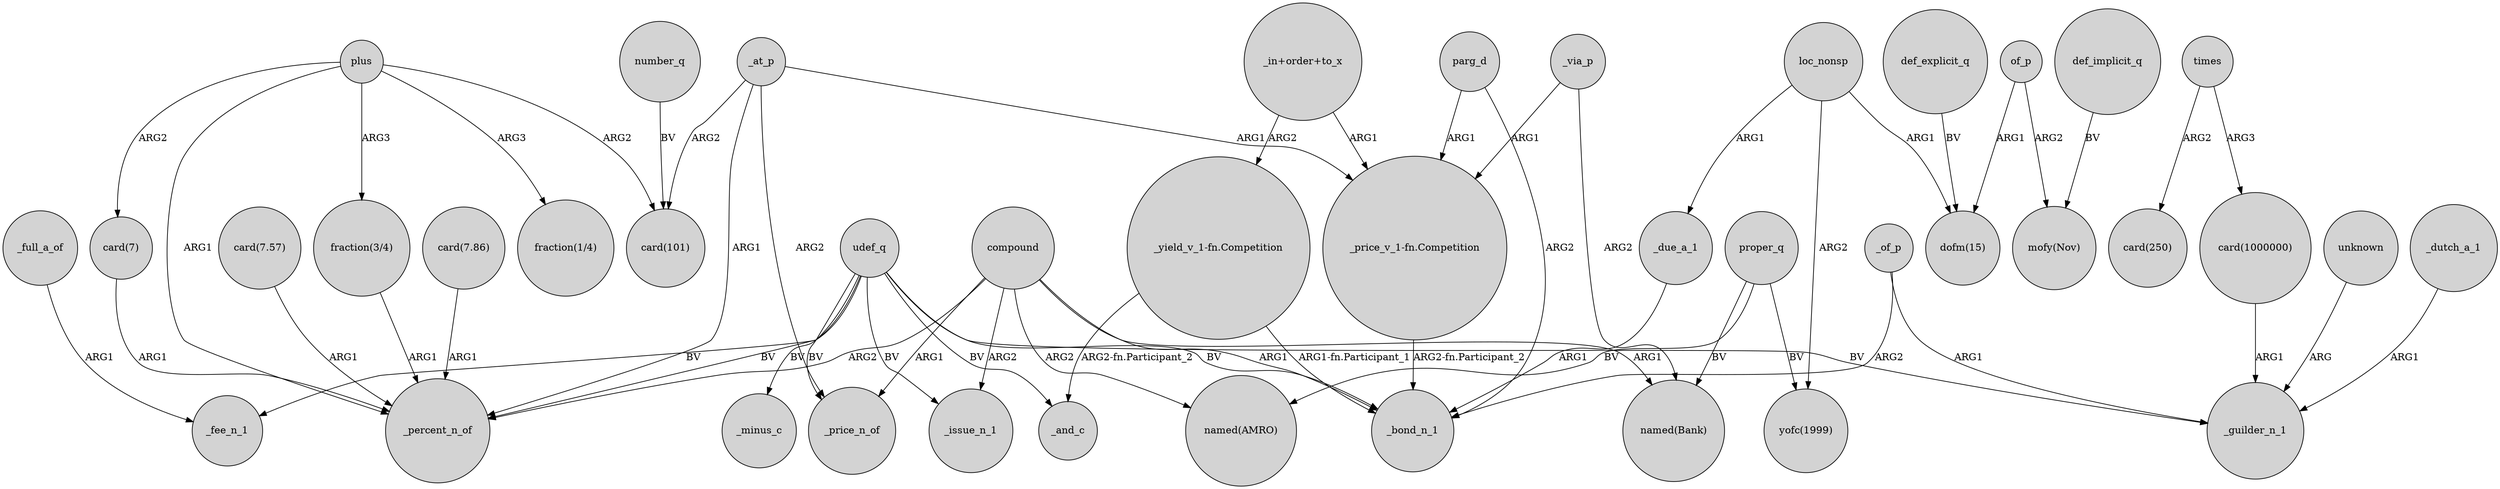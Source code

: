 digraph {
	node [shape=circle style=filled]
	_dutch_a_1 -> _guilder_n_1 [label=ARG1]
	loc_nonsp -> "yofc(1999)" [label=ARG2]
	udef_q -> _fee_n_1 [label=BV]
	parg_d -> _bond_n_1 [label=ARG2]
	"card(7)" -> _percent_n_of [label=ARG1]
	udef_q -> _bond_n_1 [label=BV]
	of_p -> "mofy(Nov)" [label=ARG2]
	udef_q -> _guilder_n_1 [label=BV]
	udef_q -> _price_n_of [label=BV]
	"card(1000000)" -> _guilder_n_1 [label=ARG1]
	"card(7.86)" -> _percent_n_of [label=ARG1]
	_at_p -> "_price_v_1-fn.Competition" [label=ARG1]
	compound -> _bond_n_1 [label=ARG1]
	_at_p -> "card(101)" [label=ARG2]
	times -> "card(1000000)" [label=ARG3]
	"_price_v_1-fn.Competition" -> _bond_n_1 [label="ARG2-fn.Participant_2"]
	proper_q -> "yofc(1999)" [label=BV]
	_of_p -> _bond_n_1 [label=ARG2]
	compound -> "named(Bank)" [label=ARG1]
	plus -> "card(101)" [label=ARG2]
	udef_q -> _and_c [label=BV]
	_of_p -> _guilder_n_1 [label=ARG1]
	"_in+order+to_x" -> "_price_v_1-fn.Competition" [label=ARG1]
	plus -> _percent_n_of [label=ARG1]
	_at_p -> _percent_n_of [label=ARG1]
	proper_q -> "named(AMRO)" [label=BV]
	"card(7.57)" -> _percent_n_of [label=ARG1]
	_due_a_1 -> _bond_n_1 [label=ARG1]
	"_in+order+to_x" -> "_yield_v_1-fn.Competition" [label=ARG2]
	"_yield_v_1-fn.Competition" -> _bond_n_1 [label="ARG1-fn.Participant_1"]
	unknown -> _guilder_n_1 [label=ARG]
	compound -> _issue_n_1 [label=ARG2]
	compound -> "named(AMRO)" [label=ARG2]
	udef_q -> _percent_n_of [label=BV]
	compound -> _percent_n_of [label=ARG2]
	plus -> "card(7)" [label=ARG2]
	_at_p -> _price_n_of [label=ARG2]
	"_yield_v_1-fn.Competition" -> _and_c [label="ARG2-fn.Participant_2"]
	udef_q -> _minus_c [label=BV]
	_full_a_of -> _fee_n_1 [label=ARG1]
	loc_nonsp -> _due_a_1 [label=ARG1]
	udef_q -> _issue_n_1 [label=BV]
	"fraction(3/4)" -> _percent_n_of [label=ARG1]
	plus -> "fraction(1/4)" [label=ARG3]
	times -> "card(250)" [label=ARG2]
	def_explicit_q -> "dofm(15)" [label=BV]
	_via_p -> "named(Bank)" [label=ARG2]
	def_implicit_q -> "mofy(Nov)" [label=BV]
	of_p -> "dofm(15)" [label=ARG1]
	plus -> "fraction(3/4)" [label=ARG3]
	parg_d -> "_price_v_1-fn.Competition" [label=ARG1]
	compound -> _price_n_of [label=ARG1]
	number_q -> "card(101)" [label=BV]
	_via_p -> "_price_v_1-fn.Competition" [label=ARG1]
	loc_nonsp -> "dofm(15)" [label=ARG1]
	proper_q -> "named(Bank)" [label=BV]
}
